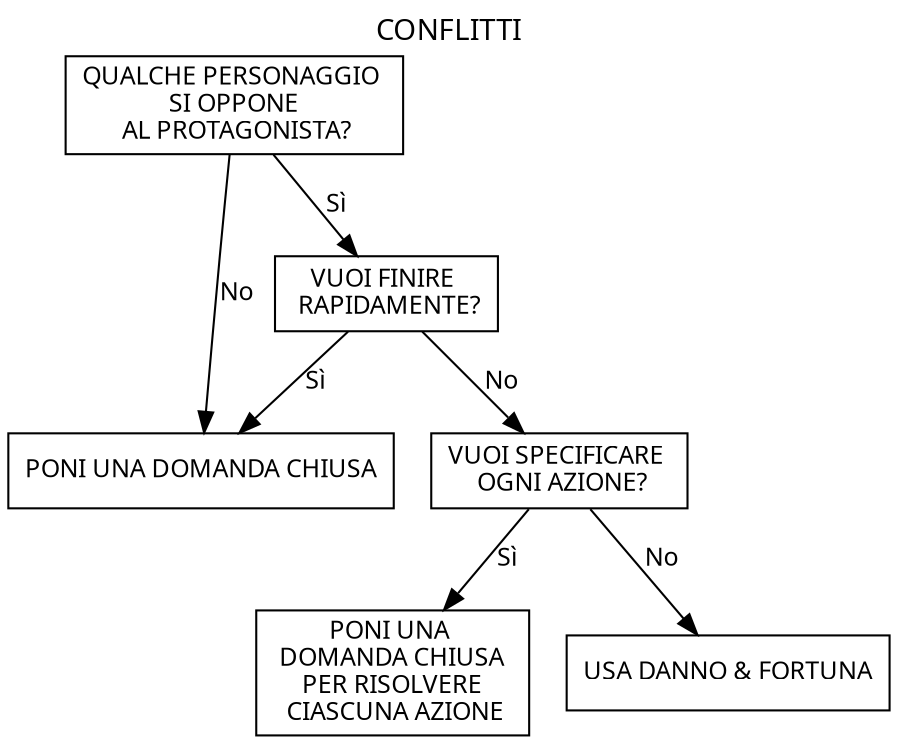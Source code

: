 digraph conflitti { 
    label = "CONFLITTI";
    labelloc="t";
    fontname="Takota";
    node [shape="rect", fontname="Takota", fontsize=12];
    edge [fontname="Takota", fontsize=12];

    nd1 [label = "QUALCHE PERSONAGGIO \n SI OPPONE \n AL PROTAGONISTA?"];
    nd2 [label = "PONI UNA DOMANDA CHIUSA"];
    nd3 [label = "VUOI FINIRE \n RAPIDAMENTE?"];
    nd4 [label = "VUOI SPECIFICARE \n OGNI AZIONE?"];
    nd5 [label = "PONI UNA \n DOMANDA CHIUSA \n PER RISOLVERE \n CIASCUNA AZIONE"];
    nd6 [label = "USA DANNO & FORTUNA"];

    nd1 -> nd2 [label = "No"];
    nd1 -> nd3 [label = "Sì"];
    nd3 -> nd2 [label = "Sì"];
    nd3 -> nd4 [label = "No"];
    nd4 -> nd5 [label = "Sì"];
    nd4 -> nd6 [label = "No"];
}